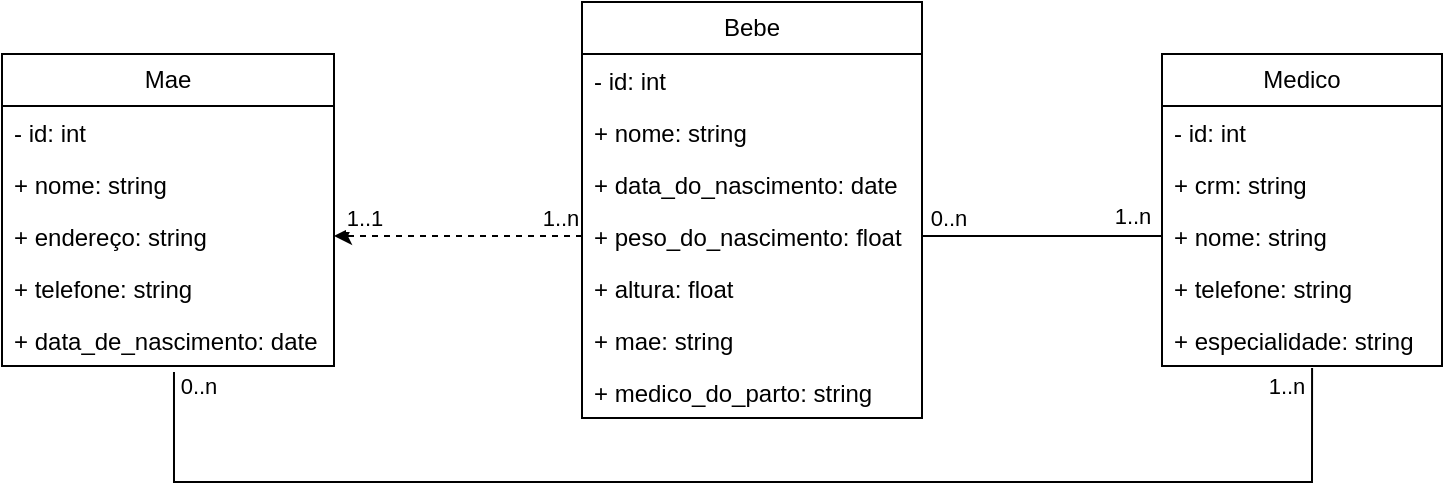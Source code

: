 <mxfile version="21.7.2" type="device">
  <diagram name="Página-1" id="8J-Q3QVGHCz6CSN9CICP">
    <mxGraphModel dx="1434" dy="725" grid="1" gridSize="10" guides="1" tooltips="1" connect="1" arrows="1" fold="1" page="1" pageScale="1" pageWidth="827" pageHeight="1169" math="0" shadow="0">
      <root>
        <mxCell id="0" />
        <mxCell id="1" parent="0" />
        <mxCell id="KPyAopmLI1-yy_V0-ECp-1" value="Medico" style="swimlane;fontStyle=0;childLayout=stackLayout;horizontal=1;startSize=26;fillColor=none;horizontalStack=0;resizeParent=1;resizeParentMax=0;resizeLast=0;collapsible=1;marginBottom=0;whiteSpace=wrap;html=1;" vertex="1" parent="1">
          <mxGeometry x="640" y="186" width="140" height="156" as="geometry" />
        </mxCell>
        <mxCell id="KPyAopmLI1-yy_V0-ECp-2" value="- id: int" style="text;strokeColor=none;fillColor=none;align=left;verticalAlign=top;spacingLeft=4;spacingRight=4;overflow=hidden;rotatable=0;points=[[0,0.5],[1,0.5]];portConstraint=eastwest;whiteSpace=wrap;html=1;" vertex="1" parent="KPyAopmLI1-yy_V0-ECp-1">
          <mxGeometry y="26" width="140" height="26" as="geometry" />
        </mxCell>
        <mxCell id="KPyAopmLI1-yy_V0-ECp-3" value="+ crm: string" style="text;strokeColor=none;fillColor=none;align=left;verticalAlign=top;spacingLeft=4;spacingRight=4;overflow=hidden;rotatable=0;points=[[0,0.5],[1,0.5]];portConstraint=eastwest;whiteSpace=wrap;html=1;" vertex="1" parent="KPyAopmLI1-yy_V0-ECp-1">
          <mxGeometry y="52" width="140" height="26" as="geometry" />
        </mxCell>
        <mxCell id="KPyAopmLI1-yy_V0-ECp-4" value="+ nome: string" style="text;strokeColor=none;fillColor=none;align=left;verticalAlign=top;spacingLeft=4;spacingRight=4;overflow=hidden;rotatable=0;points=[[0,0.5],[1,0.5]];portConstraint=eastwest;whiteSpace=wrap;html=1;" vertex="1" parent="KPyAopmLI1-yy_V0-ECp-1">
          <mxGeometry y="78" width="140" height="26" as="geometry" />
        </mxCell>
        <mxCell id="KPyAopmLI1-yy_V0-ECp-5" value="+ telefone:&amp;nbsp;string" style="text;strokeColor=none;fillColor=none;align=left;verticalAlign=top;spacingLeft=4;spacingRight=4;overflow=hidden;rotatable=0;points=[[0,0.5],[1,0.5]];portConstraint=eastwest;whiteSpace=wrap;html=1;" vertex="1" parent="KPyAopmLI1-yy_V0-ECp-1">
          <mxGeometry y="104" width="140" height="26" as="geometry" />
        </mxCell>
        <mxCell id="KPyAopmLI1-yy_V0-ECp-6" value="+ especialidade: string" style="text;strokeColor=none;fillColor=none;align=left;verticalAlign=top;spacingLeft=4;spacingRight=4;overflow=hidden;rotatable=0;points=[[0,0.5],[1,0.5]];portConstraint=eastwest;whiteSpace=wrap;html=1;" vertex="1" parent="KPyAopmLI1-yy_V0-ECp-1">
          <mxGeometry y="130" width="140" height="26" as="geometry" />
        </mxCell>
        <mxCell id="KPyAopmLI1-yy_V0-ECp-43" style="edgeStyle=orthogonalEdgeStyle;rounded=0;orthogonalLoop=1;jettySize=auto;html=1;entryX=0.536;entryY=1.038;entryDx=0;entryDy=0;entryPerimeter=0;exitX=0.518;exitY=1.115;exitDx=0;exitDy=0;exitPerimeter=0;endArrow=none;endFill=0;" edge="1" parent="1" source="KPyAopmLI1-yy_V0-ECp-12" target="KPyAopmLI1-yy_V0-ECp-6">
          <mxGeometry relative="1" as="geometry">
            <Array as="points">
              <mxPoint x="146" y="400" />
              <mxPoint x="715" y="400" />
            </Array>
          </mxGeometry>
        </mxCell>
        <mxCell id="KPyAopmLI1-yy_V0-ECp-44" value="1..n" style="edgeLabel;html=1;align=center;verticalAlign=middle;resizable=0;points=[];" vertex="1" connectable="0" parent="KPyAopmLI1-yy_V0-ECp-43">
          <mxGeometry x="0.96" y="2" relative="1" as="geometry">
            <mxPoint x="-11" y="-5" as="offset" />
          </mxGeometry>
        </mxCell>
        <mxCell id="KPyAopmLI1-yy_V0-ECp-45" value="0..n" style="edgeLabel;html=1;align=center;verticalAlign=middle;resizable=0;points=[];" vertex="1" connectable="0" parent="KPyAopmLI1-yy_V0-ECp-43">
          <mxGeometry x="-0.97" y="1" relative="1" as="geometry">
            <mxPoint x="11" y="-3" as="offset" />
          </mxGeometry>
        </mxCell>
        <mxCell id="KPyAopmLI1-yy_V0-ECp-7" value="Mae" style="swimlane;fontStyle=0;childLayout=stackLayout;horizontal=1;startSize=26;fillColor=none;horizontalStack=0;resizeParent=1;resizeParentMax=0;resizeLast=0;collapsible=1;marginBottom=0;whiteSpace=wrap;html=1;" vertex="1" parent="1">
          <mxGeometry x="60" y="186" width="166" height="156" as="geometry" />
        </mxCell>
        <mxCell id="KPyAopmLI1-yy_V0-ECp-8" value="- id: int" style="text;strokeColor=none;fillColor=none;align=left;verticalAlign=top;spacingLeft=4;spacingRight=4;overflow=hidden;rotatable=0;points=[[0,0.5],[1,0.5]];portConstraint=eastwest;whiteSpace=wrap;html=1;" vertex="1" parent="KPyAopmLI1-yy_V0-ECp-7">
          <mxGeometry y="26" width="166" height="26" as="geometry" />
        </mxCell>
        <mxCell id="KPyAopmLI1-yy_V0-ECp-10" value="+ nome: string" style="text;strokeColor=none;fillColor=none;align=left;verticalAlign=top;spacingLeft=4;spacingRight=4;overflow=hidden;rotatable=0;points=[[0,0.5],[1,0.5]];portConstraint=eastwest;whiteSpace=wrap;html=1;" vertex="1" parent="KPyAopmLI1-yy_V0-ECp-7">
          <mxGeometry y="52" width="166" height="26" as="geometry" />
        </mxCell>
        <mxCell id="KPyAopmLI1-yy_V0-ECp-9" value="+ endereço: string" style="text;strokeColor=none;fillColor=none;align=left;verticalAlign=top;spacingLeft=4;spacingRight=4;overflow=hidden;rotatable=0;points=[[0,0.5],[1,0.5]];portConstraint=eastwest;whiteSpace=wrap;html=1;" vertex="1" parent="KPyAopmLI1-yy_V0-ECp-7">
          <mxGeometry y="78" width="166" height="26" as="geometry" />
        </mxCell>
        <mxCell id="KPyAopmLI1-yy_V0-ECp-11" value="+ telefone:&amp;nbsp;string" style="text;strokeColor=none;fillColor=none;align=left;verticalAlign=top;spacingLeft=4;spacingRight=4;overflow=hidden;rotatable=0;points=[[0,0.5],[1,0.5]];portConstraint=eastwest;whiteSpace=wrap;html=1;" vertex="1" parent="KPyAopmLI1-yy_V0-ECp-7">
          <mxGeometry y="104" width="166" height="26" as="geometry" />
        </mxCell>
        <mxCell id="KPyAopmLI1-yy_V0-ECp-12" value="+ data_de_nascimento: date" style="text;strokeColor=none;fillColor=none;align=left;verticalAlign=top;spacingLeft=4;spacingRight=4;overflow=hidden;rotatable=0;points=[[0,0.5],[1,0.5]];portConstraint=eastwest;whiteSpace=wrap;html=1;" vertex="1" parent="KPyAopmLI1-yy_V0-ECp-7">
          <mxGeometry y="130" width="166" height="26" as="geometry" />
        </mxCell>
        <mxCell id="KPyAopmLI1-yy_V0-ECp-13" value="Bebe" style="swimlane;fontStyle=0;childLayout=stackLayout;horizontal=1;startSize=26;fillColor=none;horizontalStack=0;resizeParent=1;resizeParentMax=0;resizeLast=0;collapsible=1;marginBottom=0;whiteSpace=wrap;html=1;" vertex="1" parent="1">
          <mxGeometry x="350" y="160" width="170" height="208" as="geometry" />
        </mxCell>
        <mxCell id="KPyAopmLI1-yy_V0-ECp-14" value="- id: int" style="text;strokeColor=none;fillColor=none;align=left;verticalAlign=top;spacingLeft=4;spacingRight=4;overflow=hidden;rotatable=0;points=[[0,0.5],[1,0.5]];portConstraint=eastwest;whiteSpace=wrap;html=1;" vertex="1" parent="KPyAopmLI1-yy_V0-ECp-13">
          <mxGeometry y="26" width="170" height="26" as="geometry" />
        </mxCell>
        <mxCell id="KPyAopmLI1-yy_V0-ECp-15" value="+ nome: string" style="text;strokeColor=none;fillColor=none;align=left;verticalAlign=top;spacingLeft=4;spacingRight=4;overflow=hidden;rotatable=0;points=[[0,0.5],[1,0.5]];portConstraint=eastwest;whiteSpace=wrap;html=1;" vertex="1" parent="KPyAopmLI1-yy_V0-ECp-13">
          <mxGeometry y="52" width="170" height="26" as="geometry" />
        </mxCell>
        <mxCell id="KPyAopmLI1-yy_V0-ECp-18" value="+ data_do_nascimento: date" style="text;strokeColor=none;fillColor=none;align=left;verticalAlign=top;spacingLeft=4;spacingRight=4;overflow=hidden;rotatable=0;points=[[0,0.5],[1,0.5]];portConstraint=eastwest;whiteSpace=wrap;html=1;" vertex="1" parent="KPyAopmLI1-yy_V0-ECp-13">
          <mxGeometry y="78" width="170" height="26" as="geometry" />
        </mxCell>
        <mxCell id="KPyAopmLI1-yy_V0-ECp-19" value="+ peso_do_nascimento: float" style="text;strokeColor=none;fillColor=none;align=left;verticalAlign=top;spacingLeft=4;spacingRight=4;overflow=hidden;rotatable=0;points=[[0,0.5],[1,0.5]];portConstraint=eastwest;whiteSpace=wrap;html=1;" vertex="1" parent="KPyAopmLI1-yy_V0-ECp-13">
          <mxGeometry y="104" width="170" height="26" as="geometry" />
        </mxCell>
        <mxCell id="KPyAopmLI1-yy_V0-ECp-16" value="+ altura: float" style="text;strokeColor=none;fillColor=none;align=left;verticalAlign=top;spacingLeft=4;spacingRight=4;overflow=hidden;rotatable=0;points=[[0,0.5],[1,0.5]];portConstraint=eastwest;whiteSpace=wrap;html=1;" vertex="1" parent="KPyAopmLI1-yy_V0-ECp-13">
          <mxGeometry y="130" width="170" height="26" as="geometry" />
        </mxCell>
        <mxCell id="KPyAopmLI1-yy_V0-ECp-17" value="+ mae: string" style="text;strokeColor=none;fillColor=none;align=left;verticalAlign=top;spacingLeft=4;spacingRight=4;overflow=hidden;rotatable=0;points=[[0,0.5],[1,0.5]];portConstraint=eastwest;whiteSpace=wrap;html=1;" vertex="1" parent="KPyAopmLI1-yy_V0-ECp-13">
          <mxGeometry y="156" width="170" height="26" as="geometry" />
        </mxCell>
        <mxCell id="KPyAopmLI1-yy_V0-ECp-20" value="+ medico_do_parto: string" style="text;strokeColor=none;fillColor=none;align=left;verticalAlign=top;spacingLeft=4;spacingRight=4;overflow=hidden;rotatable=0;points=[[0,0.5],[1,0.5]];portConstraint=eastwest;whiteSpace=wrap;html=1;" vertex="1" parent="KPyAopmLI1-yy_V0-ECp-13">
          <mxGeometry y="182" width="170" height="26" as="geometry" />
        </mxCell>
        <mxCell id="KPyAopmLI1-yy_V0-ECp-22" style="edgeStyle=orthogonalEdgeStyle;rounded=0;orthogonalLoop=1;jettySize=auto;html=1;entryX=1;entryY=0.5;entryDx=0;entryDy=0;dashed=1;exitX=0;exitY=0.5;exitDx=0;exitDy=0;" edge="1" parent="1" source="KPyAopmLI1-yy_V0-ECp-19" target="KPyAopmLI1-yy_V0-ECp-9">
          <mxGeometry relative="1" as="geometry" />
        </mxCell>
        <mxCell id="KPyAopmLI1-yy_V0-ECp-23" value="1..n" style="edgeLabel;html=1;align=center;verticalAlign=middle;resizable=0;points=[];" vertex="1" connectable="0" parent="KPyAopmLI1-yy_V0-ECp-22">
          <mxGeometry x="-0.842" y="-2" relative="1" as="geometry">
            <mxPoint x="-1" y="-7" as="offset" />
          </mxGeometry>
        </mxCell>
        <mxCell id="KPyAopmLI1-yy_V0-ECp-24" value="1..1" style="edgeLabel;html=1;align=center;verticalAlign=middle;resizable=0;points=[];" vertex="1" connectable="0" parent="KPyAopmLI1-yy_V0-ECp-22">
          <mxGeometry x="0.763" y="1" relative="1" as="geometry">
            <mxPoint y="-10" as="offset" />
          </mxGeometry>
        </mxCell>
        <mxCell id="KPyAopmLI1-yy_V0-ECp-29" style="edgeStyle=orthogonalEdgeStyle;rounded=0;orthogonalLoop=1;jettySize=auto;html=1;endArrow=none;endFill=0;entryX=1;entryY=0.5;entryDx=0;entryDy=0;exitX=0;exitY=0.5;exitDx=0;exitDy=0;" edge="1" parent="1" source="KPyAopmLI1-yy_V0-ECp-4" target="KPyAopmLI1-yy_V0-ECp-19">
          <mxGeometry relative="1" as="geometry" />
        </mxCell>
        <mxCell id="KPyAopmLI1-yy_V0-ECp-30" value="0..n" style="edgeLabel;html=1;align=center;verticalAlign=middle;resizable=0;points=[];" vertex="1" connectable="0" parent="KPyAopmLI1-yy_V0-ECp-29">
          <mxGeometry x="0.936" relative="1" as="geometry">
            <mxPoint x="9" y="-9" as="offset" />
          </mxGeometry>
        </mxCell>
        <mxCell id="KPyAopmLI1-yy_V0-ECp-31" value="1..n" style="edgeLabel;html=1;align=center;verticalAlign=middle;resizable=0;points=[];" vertex="1" connectable="0" parent="KPyAopmLI1-yy_V0-ECp-29">
          <mxGeometry x="-0.936" y="-1" relative="1" as="geometry">
            <mxPoint x="-11" y="-9" as="offset" />
          </mxGeometry>
        </mxCell>
      </root>
    </mxGraphModel>
  </diagram>
</mxfile>
